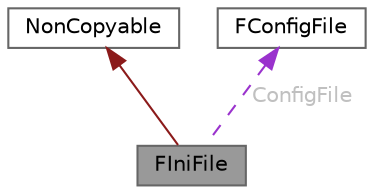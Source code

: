 digraph "FIniFile"
{
 // INTERACTIVE_SVG=YES
 // LATEX_PDF_SIZE
  bgcolor="transparent";
  edge [fontname=Helvetica,fontsize=10,labelfontname=Helvetica,labelfontsize=10];
  node [fontname=Helvetica,fontsize=10,shape=box,height=0.2,width=0.4];
  Node1 [id="Node000001",label="FIniFile",height=0.2,width=0.4,color="gray40", fillcolor="grey60", style="filled", fontcolor="black",tooltip="Wrapper around Unreal's INI file."];
  Node2 -> Node1 [id="edge1_Node000001_Node000002",dir="back",color="firebrick4",style="solid",tooltip=" "];
  Node2 [id="Node000002",label="NonCopyable",height=0.2,width=0.4,color="gray40", fillcolor="white", style="filled",URL="$dc/d3c/classNonCopyable.html",tooltip=" "];
  Node3 -> Node1 [id="edge2_Node000001_Node000003",dir="back",color="darkorchid3",style="dashed",tooltip=" ",label=" ConfigFile",fontcolor="grey" ];
  Node3 [id="Node000003",label="FConfigFile",height=0.2,width=0.4,color="gray40", fillcolor="white", style="filled",tooltip=" "];
}
